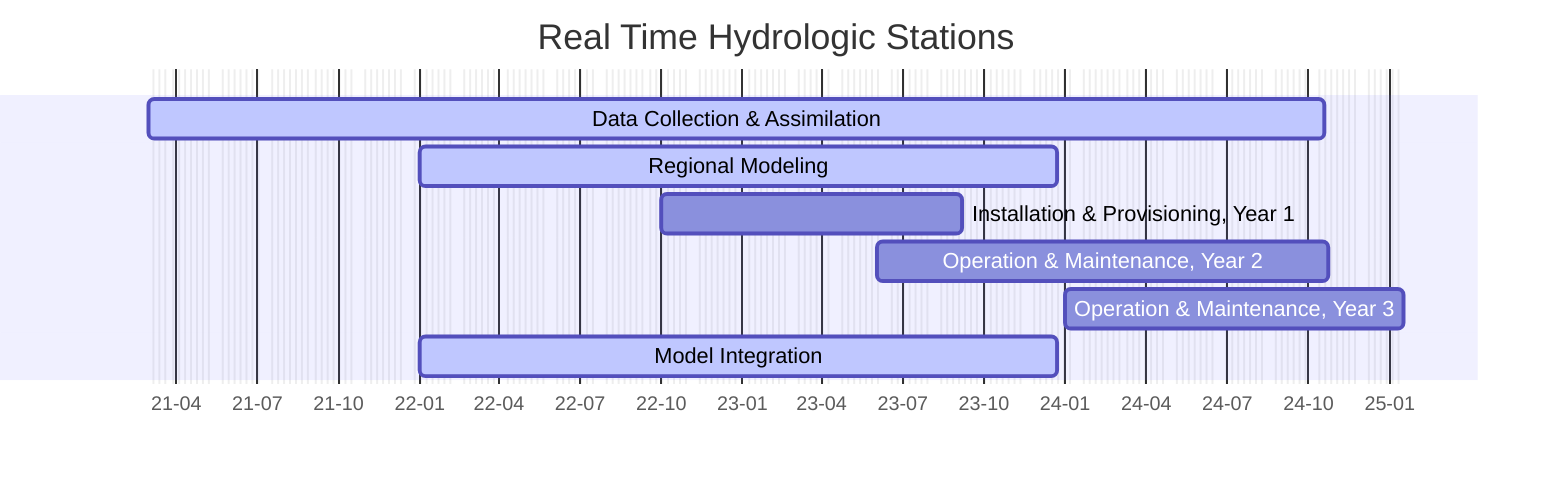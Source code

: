gantt
dateFormat  YYYY-MM
axisFormat %y-%m
title Real Time Hydrologic Stations
excludes weekends

Data Collection & Assimilation  :active, dca, 2021-03, 950d
Regional Modeling               :active, rm, 2022-01, 2023-06
Installation & Provisioning, Year 1 :rthsy1, 2022-10, 2023-06
Operation & Maintenance, Year 2 :rthsy2, 2023-06, 2024-06
Operation & Maintenance, Year 3 :rthsy3, 2024-01, 2024-10
Model Integration :active, me, 2022-01, 2023-06